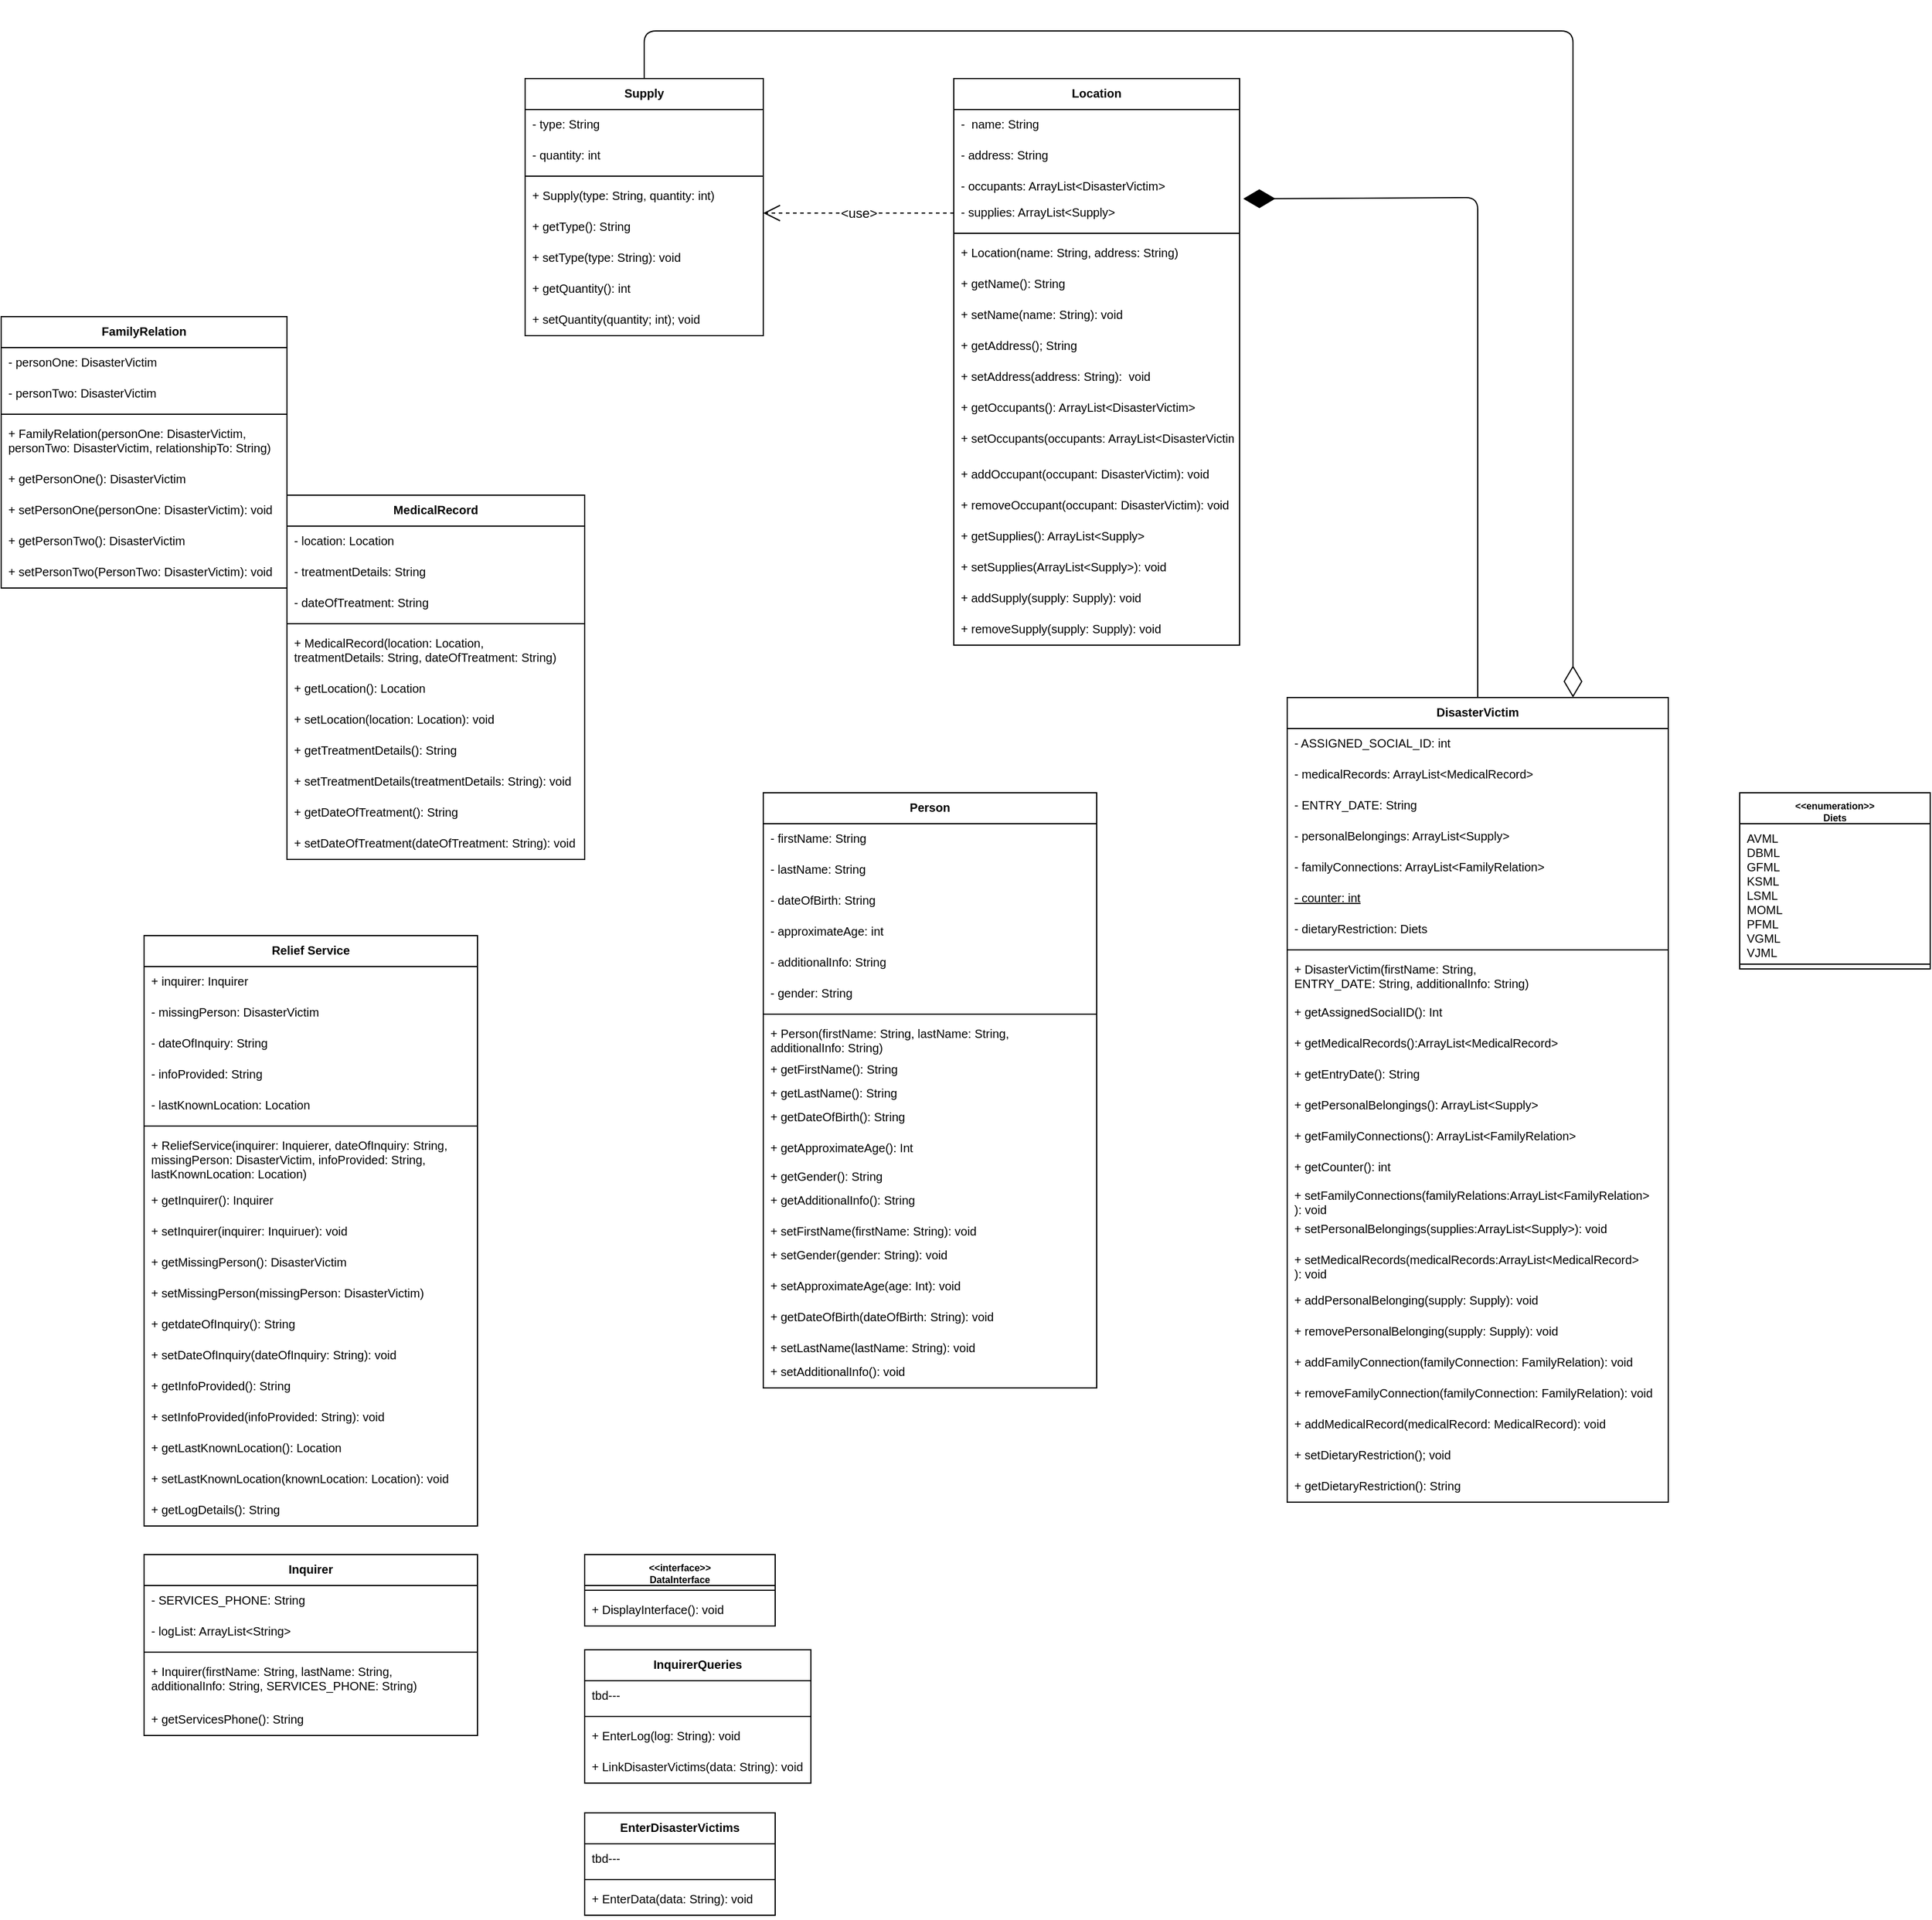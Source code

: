 <mxfile>
    <diagram id="2Wx-YCGaBBmbZaYyJ9i_" name="Page-1">
        <mxGraphModel dx="509" dy="786" grid="1" gridSize="10" guides="1" tooltips="1" connect="1" arrows="1" fold="1" page="1" pageScale="1" pageWidth="850" pageHeight="1100" math="0" shadow="0">
            <root>
                <mxCell id="0"/>
                <mxCell id="1" parent="0"/>
                <mxCell id="32" value="DisasterVictim" style="swimlane;fontStyle=1;align=center;verticalAlign=top;childLayout=stackLayout;horizontal=1;startSize=26;horizontalStack=0;resizeParent=1;resizeParentMax=0;resizeLast=0;collapsible=1;marginBottom=0;fontSize=10;" parent="1" vertex="1">
                    <mxGeometry x="1160" y="600" width="320" height="676" as="geometry"/>
                </mxCell>
                <mxCell id="33" value="- ASSIGNED_SOCIAL_ID: int" style="text;strokeColor=none;fillColor=none;align=left;verticalAlign=top;spacingLeft=4;spacingRight=4;overflow=hidden;rotatable=0;points=[[0,0.5],[1,0.5]];portConstraint=eastwest;fontSize=10;" parent="32" vertex="1">
                    <mxGeometry y="26" width="320" height="26" as="geometry"/>
                </mxCell>
                <mxCell id="36" value="- medicalRecords: ArrayList&lt;MedicalRecord&gt;" style="text;strokeColor=none;fillColor=none;align=left;verticalAlign=top;spacingLeft=4;spacingRight=4;overflow=hidden;rotatable=0;points=[[0,0.5],[1,0.5]];portConstraint=eastwest;fontSize=10;" parent="32" vertex="1">
                    <mxGeometry y="52" width="320" height="26" as="geometry"/>
                </mxCell>
                <mxCell id="38" value="- ENTRY_DATE: String" style="text;strokeColor=none;fillColor=none;align=left;verticalAlign=top;spacingLeft=4;spacingRight=4;overflow=hidden;rotatable=0;points=[[0,0.5],[1,0.5]];portConstraint=eastwest;fontSize=10;" parent="32" vertex="1">
                    <mxGeometry y="78" width="320" height="26" as="geometry"/>
                </mxCell>
                <mxCell id="39" value="- personalBelongings: ArrayList&lt;Supply&gt;" style="text;strokeColor=none;fillColor=none;align=left;verticalAlign=top;spacingLeft=4;spacingRight=4;overflow=hidden;rotatable=0;points=[[0,0.5],[1,0.5]];portConstraint=eastwest;fontSize=10;" parent="32" vertex="1">
                    <mxGeometry y="104" width="320" height="26" as="geometry"/>
                </mxCell>
                <mxCell id="83" value="- familyConnections: ArrayList&lt;FamilyRelation&gt;" style="text;strokeColor=none;fillColor=none;align=left;verticalAlign=top;spacingLeft=4;spacingRight=4;overflow=hidden;rotatable=0;points=[[0,0.5],[1,0.5]];portConstraint=eastwest;fontSize=10;" parent="32" vertex="1">
                    <mxGeometry y="130" width="320" height="26" as="geometry"/>
                </mxCell>
                <mxCell id="41" value="- counter: int" style="text;strokeColor=none;fillColor=none;align=left;verticalAlign=top;spacingLeft=4;spacingRight=4;overflow=hidden;rotatable=0;points=[[0,0.5],[1,0.5]];portConstraint=eastwest;fontSize=10;fontStyle=4" parent="32" vertex="1">
                    <mxGeometry y="156" width="320" height="26" as="geometry"/>
                </mxCell>
                <mxCell id="170" value="- dietaryRestriction: Diets" style="text;strokeColor=none;fillColor=none;align=left;verticalAlign=top;spacingLeft=4;spacingRight=4;overflow=hidden;rotatable=0;points=[[0,0.5],[1,0.5]];portConstraint=eastwest;fontSize=10;" parent="32" vertex="1">
                    <mxGeometry y="182" width="320" height="26" as="geometry"/>
                </mxCell>
                <mxCell id="34" value="" style="line;strokeWidth=1;fillColor=none;align=left;verticalAlign=middle;spacingTop=-1;spacingLeft=3;spacingRight=3;rotatable=0;labelPosition=right;points=[];portConstraint=eastwest;strokeColor=inherit;fontSize=10;" parent="32" vertex="1">
                    <mxGeometry y="208" width="320" height="8" as="geometry"/>
                </mxCell>
                <mxCell id="35" value="+ DisasterVictim(firstName: String, &#10;ENTRY_DATE: String, additionalInfo: String)" style="text;strokeColor=none;fillColor=none;align=left;verticalAlign=top;spacingLeft=4;spacingRight=4;overflow=hidden;rotatable=0;points=[[0,0.5],[1,0.5]];portConstraint=eastwest;fontSize=10;" parent="32" vertex="1">
                    <mxGeometry y="216" width="320" height="36" as="geometry"/>
                </mxCell>
                <mxCell id="80" value="+ getAssignedSocialID(): Int" style="text;strokeColor=none;fillColor=none;align=left;verticalAlign=top;spacingLeft=4;spacingRight=4;overflow=hidden;rotatable=0;points=[[0,0.5],[1,0.5]];portConstraint=eastwest;fontSize=10;" parent="32" vertex="1">
                    <mxGeometry y="252" width="320" height="26" as="geometry"/>
                </mxCell>
                <mxCell id="81" value="+ getMedicalRecords():ArrayList&lt;MedicalRecord&gt;" style="text;strokeColor=none;fillColor=none;align=left;verticalAlign=top;spacingLeft=4;spacingRight=4;overflow=hidden;rotatable=0;points=[[0,0.5],[1,0.5]];portConstraint=eastwest;fontSize=10;" parent="32" vertex="1">
                    <mxGeometry y="278" width="320" height="26" as="geometry"/>
                </mxCell>
                <mxCell id="82" value="+ getEntryDate(): String" style="text;strokeColor=none;fillColor=none;align=left;verticalAlign=top;spacingLeft=4;spacingRight=4;overflow=hidden;rotatable=0;points=[[0,0.5],[1,0.5]];portConstraint=eastwest;fontSize=10;" parent="32" vertex="1">
                    <mxGeometry y="304" width="320" height="26" as="geometry"/>
                </mxCell>
                <mxCell id="84" value="+ getPersonalBelongings(): ArrayList&lt;Supply&gt;" style="text;strokeColor=none;fillColor=none;align=left;verticalAlign=top;spacingLeft=4;spacingRight=4;overflow=hidden;rotatable=0;points=[[0,0.5],[1,0.5]];portConstraint=eastwest;fontSize=10;" parent="32" vertex="1">
                    <mxGeometry y="330" width="320" height="26" as="geometry"/>
                </mxCell>
                <mxCell id="85" value="+ getFamilyConnections(): ArrayList&lt;FamilyRelation&gt;" style="text;strokeColor=none;fillColor=none;align=left;verticalAlign=top;spacingLeft=4;spacingRight=4;overflow=hidden;rotatable=0;points=[[0,0.5],[1,0.5]];portConstraint=eastwest;fontSize=10;" parent="32" vertex="1">
                    <mxGeometry y="356" width="320" height="26" as="geometry"/>
                </mxCell>
                <mxCell id="86" value="+ getCounter(): int" style="text;strokeColor=none;fillColor=none;align=left;verticalAlign=top;spacingLeft=4;spacingRight=4;overflow=hidden;rotatable=0;points=[[0,0.5],[1,0.5]];portConstraint=eastwest;fontSize=10;" parent="32" vertex="1">
                    <mxGeometry y="382" width="320" height="24" as="geometry"/>
                </mxCell>
                <mxCell id="92" value="+ setFamilyConnections(familyRelations:ArrayList&lt;FamilyRelation&gt;&#10;): void" style="text;strokeColor=none;fillColor=none;align=left;verticalAlign=top;spacingLeft=4;spacingRight=4;overflow=hidden;rotatable=0;points=[[0,0.5],[1,0.5]];portConstraint=eastwest;fontSize=10;" parent="32" vertex="1">
                    <mxGeometry y="406" width="320" height="28" as="geometry"/>
                </mxCell>
                <mxCell id="91" value="+ setPersonalBelongings(supplies:ArrayList&lt;Supply&gt;): void" style="text;strokeColor=none;fillColor=none;align=left;verticalAlign=top;spacingLeft=4;spacingRight=4;overflow=hidden;rotatable=0;points=[[0,0.5],[1,0.5]];portConstraint=eastwest;fontSize=10;" parent="32" vertex="1">
                    <mxGeometry y="434" width="320" height="26" as="geometry"/>
                </mxCell>
                <mxCell id="89" value="+ setMedicalRecords(medicalRecords:ArrayList&lt;MedicalRecord&gt;&#10;): void" style="text;strokeColor=none;fillColor=none;align=left;verticalAlign=top;spacingLeft=4;spacingRight=4;overflow=hidden;rotatable=0;points=[[0,0.5],[1,0.5]];portConstraint=eastwest;fontSize=10;" parent="32" vertex="1">
                    <mxGeometry y="460" width="320" height="34" as="geometry"/>
                </mxCell>
                <mxCell id="94" value="+ addPersonalBelonging(supply: Supply): void" style="text;strokeColor=none;fillColor=none;align=left;verticalAlign=top;spacingLeft=4;spacingRight=4;overflow=hidden;rotatable=0;points=[[0,0.5],[1,0.5]];portConstraint=eastwest;fontSize=10;" parent="32" vertex="1">
                    <mxGeometry y="494" width="320" height="26" as="geometry"/>
                </mxCell>
                <mxCell id="95" value="+ removePersonalBelonging(supply: Supply): void" style="text;strokeColor=none;fillColor=none;align=left;verticalAlign=top;spacingLeft=4;spacingRight=4;overflow=hidden;rotatable=0;points=[[0,0.5],[1,0.5]];portConstraint=eastwest;fontSize=10;" parent="32" vertex="1">
                    <mxGeometry y="520" width="320" height="26" as="geometry"/>
                </mxCell>
                <mxCell id="96" value="+ addFamilyConnection(familyConnection: FamilyRelation): void" style="text;strokeColor=none;fillColor=none;align=left;verticalAlign=top;spacingLeft=4;spacingRight=4;overflow=hidden;rotatable=0;points=[[0,0.5],[1,0.5]];portConstraint=eastwest;fontSize=10;" parent="32" vertex="1">
                    <mxGeometry y="546" width="320" height="26" as="geometry"/>
                </mxCell>
                <mxCell id="97" value="+ removeFamilyConnection(familyConnection: FamilyRelation): void" style="text;strokeColor=none;fillColor=none;align=left;verticalAlign=top;spacingLeft=4;spacingRight=4;overflow=hidden;rotatable=0;points=[[0,0.5],[1,0.5]];portConstraint=eastwest;fontSize=10;" parent="32" vertex="1">
                    <mxGeometry y="572" width="320" height="26" as="geometry"/>
                </mxCell>
                <mxCell id="98" value="+ addMedicalRecord(medicalRecord: MedicalRecord): void" style="text;strokeColor=none;fillColor=none;align=left;verticalAlign=top;spacingLeft=4;spacingRight=4;overflow=hidden;rotatable=0;points=[[0,0.5],[1,0.5]];portConstraint=eastwest;fontSize=10;" parent="32" vertex="1">
                    <mxGeometry y="598" width="320" height="26" as="geometry"/>
                </mxCell>
                <mxCell id="171" value="+ setDietaryRestriction(); void" style="text;strokeColor=none;fillColor=none;align=left;verticalAlign=top;spacingLeft=4;spacingRight=4;overflow=hidden;rotatable=0;points=[[0,0.5],[1,0.5]];portConstraint=eastwest;fontSize=10;" parent="32" vertex="1">
                    <mxGeometry y="624" width="320" height="26" as="geometry"/>
                </mxCell>
                <mxCell id="172" value="+ getDietaryRestriction(): String" style="text;strokeColor=none;fillColor=none;align=left;verticalAlign=top;spacingLeft=4;spacingRight=4;overflow=hidden;rotatable=0;points=[[0,0.5],[1,0.5]];portConstraint=eastwest;fontSize=10;" parent="32" vertex="1">
                    <mxGeometry y="650" width="320" height="26" as="geometry"/>
                </mxCell>
                <mxCell id="42" value="Person" style="swimlane;fontStyle=1;align=center;verticalAlign=top;childLayout=stackLayout;horizontal=1;startSize=26;horizontalStack=0;resizeParent=1;resizeParentMax=0;resizeLast=0;collapsible=1;marginBottom=0;fontSize=10;" parent="1" vertex="1">
                    <mxGeometry x="720" y="680" width="280" height="500" as="geometry"/>
                </mxCell>
                <mxCell id="43" value="- firstName: String" style="text;strokeColor=none;fillColor=none;align=left;verticalAlign=top;spacingLeft=4;spacingRight=4;overflow=hidden;rotatable=0;points=[[0,0.5],[1,0.5]];portConstraint=eastwest;fontSize=10;" parent="42" vertex="1">
                    <mxGeometry y="26" width="280" height="26" as="geometry"/>
                </mxCell>
                <mxCell id="46" value="- lastName: String" style="text;strokeColor=none;fillColor=none;align=left;verticalAlign=top;spacingLeft=4;spacingRight=4;overflow=hidden;rotatable=0;points=[[0,0.5],[1,0.5]];portConstraint=eastwest;fontSize=10;" parent="42" vertex="1">
                    <mxGeometry y="52" width="280" height="26" as="geometry"/>
                </mxCell>
                <mxCell id="47" value="- dateOfBirth: String" style="text;strokeColor=none;fillColor=none;align=left;verticalAlign=top;spacingLeft=4;spacingRight=4;overflow=hidden;rotatable=0;points=[[0,0.5],[1,0.5]];portConstraint=eastwest;fontSize=10;" parent="42" vertex="1">
                    <mxGeometry y="78" width="280" height="26" as="geometry"/>
                </mxCell>
                <mxCell id="48" value="- approximateAge: int" style="text;strokeColor=none;fillColor=none;align=left;verticalAlign=top;spacingLeft=4;spacingRight=4;overflow=hidden;rotatable=0;points=[[0,0.5],[1,0.5]];portConstraint=eastwest;fontSize=10;" parent="42" vertex="1">
                    <mxGeometry y="104" width="280" height="26" as="geometry"/>
                </mxCell>
                <mxCell id="50" value="- additionalInfo: String" style="text;strokeColor=none;fillColor=none;align=left;verticalAlign=top;spacingLeft=4;spacingRight=4;overflow=hidden;rotatable=0;points=[[0,0.5],[1,0.5]];portConstraint=eastwest;fontSize=10;" parent="42" vertex="1">
                    <mxGeometry y="130" width="280" height="26" as="geometry"/>
                </mxCell>
                <mxCell id="51" value="- gender: String" style="text;strokeColor=none;fillColor=none;align=left;verticalAlign=top;spacingLeft=4;spacingRight=4;overflow=hidden;rotatable=0;points=[[0,0.5],[1,0.5]];portConstraint=eastwest;fontSize=10;" parent="42" vertex="1">
                    <mxGeometry y="156" width="280" height="26" as="geometry"/>
                </mxCell>
                <mxCell id="44" value="" style="line;strokeWidth=1;fillColor=none;align=left;verticalAlign=middle;spacingTop=-1;spacingLeft=3;spacingRight=3;rotatable=0;labelPosition=right;points=[];portConstraint=eastwest;strokeColor=inherit;fontSize=10;" parent="42" vertex="1">
                    <mxGeometry y="182" width="280" height="8" as="geometry"/>
                </mxCell>
                <mxCell id="45" value="+ Person(firstName: String, lastName: String,&#10;additionalInfo: String)" style="text;strokeColor=none;fillColor=none;align=left;verticalAlign=top;spacingLeft=4;spacingRight=4;overflow=hidden;rotatable=0;points=[[0,0.5],[1,0.5]];portConstraint=eastwest;fontSize=10;" parent="42" vertex="1">
                    <mxGeometry y="190" width="280" height="30" as="geometry"/>
                </mxCell>
                <mxCell id="66" value="+ getFirstName(): String" style="text;strokeColor=none;fillColor=none;align=left;verticalAlign=top;spacingLeft=4;spacingRight=4;overflow=hidden;rotatable=0;points=[[0,0.5],[1,0.5]];portConstraint=eastwest;fontSize=10;" parent="42" vertex="1">
                    <mxGeometry y="220" width="280" height="20" as="geometry"/>
                </mxCell>
                <mxCell id="67" value="+ getLastName(): String" style="text;strokeColor=none;fillColor=none;align=left;verticalAlign=top;spacingLeft=4;spacingRight=4;overflow=hidden;rotatable=0;points=[[0,0.5],[1,0.5]];portConstraint=eastwest;fontSize=10;" parent="42" vertex="1">
                    <mxGeometry y="240" width="280" height="20" as="geometry"/>
                </mxCell>
                <mxCell id="68" value="+ getDateOfBirth(): String" style="text;strokeColor=none;fillColor=none;align=left;verticalAlign=top;spacingLeft=4;spacingRight=4;overflow=hidden;rotatable=0;points=[[0,0.5],[1,0.5]];portConstraint=eastwest;fontSize=10;" parent="42" vertex="1">
                    <mxGeometry y="260" width="280" height="26" as="geometry"/>
                </mxCell>
                <mxCell id="72" value="+ getApproximateAge(): Int" style="text;strokeColor=none;fillColor=none;align=left;verticalAlign=top;spacingLeft=4;spacingRight=4;overflow=hidden;rotatable=0;points=[[0,0.5],[1,0.5]];portConstraint=eastwest;fontSize=10;" parent="42" vertex="1">
                    <mxGeometry y="286" width="280" height="24" as="geometry"/>
                </mxCell>
                <mxCell id="71" value="+ getGender(): String" style="text;strokeColor=none;fillColor=none;align=left;verticalAlign=top;spacingLeft=4;spacingRight=4;overflow=hidden;rotatable=0;points=[[0,0.5],[1,0.5]];portConstraint=eastwest;fontSize=10;" parent="42" vertex="1">
                    <mxGeometry y="310" width="280" height="20" as="geometry"/>
                </mxCell>
                <mxCell id="78" value="+ getAdditionalInfo(): String" style="text;strokeColor=none;fillColor=none;align=left;verticalAlign=top;spacingLeft=4;spacingRight=4;overflow=hidden;rotatable=0;points=[[0,0.5],[1,0.5]];portConstraint=eastwest;fontSize=10;" parent="42" vertex="1">
                    <mxGeometry y="330" width="280" height="26" as="geometry"/>
                </mxCell>
                <mxCell id="73" value="+ setFirstName(firstName: String): void" style="text;strokeColor=none;fillColor=none;align=left;verticalAlign=top;spacingLeft=4;spacingRight=4;overflow=hidden;rotatable=0;points=[[0,0.5],[1,0.5]];portConstraint=eastwest;fontSize=10;" parent="42" vertex="1">
                    <mxGeometry y="356" width="280" height="20" as="geometry"/>
                </mxCell>
                <mxCell id="77" value="+ setGender(gender: String): void" style="text;strokeColor=none;fillColor=none;align=left;verticalAlign=top;spacingLeft=4;spacingRight=4;overflow=hidden;rotatable=0;points=[[0,0.5],[1,0.5]];portConstraint=eastwest;fontSize=10;" parent="42" vertex="1">
                    <mxGeometry y="376" width="280" height="26" as="geometry"/>
                </mxCell>
                <mxCell id="76" value="+ setApproximateAge(age: Int): void" style="text;strokeColor=none;fillColor=none;align=left;verticalAlign=top;spacingLeft=4;spacingRight=4;overflow=hidden;rotatable=0;points=[[0,0.5],[1,0.5]];portConstraint=eastwest;fontSize=10;" parent="42" vertex="1">
                    <mxGeometry y="402" width="280" height="26" as="geometry"/>
                </mxCell>
                <mxCell id="75" value="+ getDateOfBirth(dateOfBirth: String): void" style="text;strokeColor=none;fillColor=none;align=left;verticalAlign=top;spacingLeft=4;spacingRight=4;overflow=hidden;rotatable=0;points=[[0,0.5],[1,0.5]];portConstraint=eastwest;fontSize=10;" parent="42" vertex="1">
                    <mxGeometry y="428" width="280" height="26" as="geometry"/>
                </mxCell>
                <mxCell id="74" value="+ setLastName(lastName: String): void" style="text;strokeColor=none;fillColor=none;align=left;verticalAlign=top;spacingLeft=4;spacingRight=4;overflow=hidden;rotatable=0;points=[[0,0.5],[1,0.5]];portConstraint=eastwest;fontSize=10;" parent="42" vertex="1">
                    <mxGeometry y="454" width="280" height="20" as="geometry"/>
                </mxCell>
                <mxCell id="79" value="+ setAdditionalInfo(): void" style="text;strokeColor=none;fillColor=none;align=left;verticalAlign=top;spacingLeft=4;spacingRight=4;overflow=hidden;rotatable=0;points=[[0,0.5],[1,0.5]];portConstraint=eastwest;fontSize=10;" parent="42" vertex="1">
                    <mxGeometry y="474" width="280" height="26" as="geometry"/>
                </mxCell>
                <mxCell id="52" value="Inquirer" style="swimlane;fontStyle=1;align=center;verticalAlign=top;childLayout=stackLayout;horizontal=1;startSize=26;horizontalStack=0;resizeParent=1;resizeParentMax=0;resizeLast=0;collapsible=1;marginBottom=0;fontSize=10;labelBackgroundColor=none;" parent="1" vertex="1">
                    <mxGeometry x="200" y="1320" width="280" height="152" as="geometry"/>
                </mxCell>
                <mxCell id="53" value="- SERVICES_PHONE: String" style="text;strokeColor=none;fillColor=none;align=left;verticalAlign=top;spacingLeft=4;spacingRight=4;overflow=hidden;rotatable=0;points=[[0,0.5],[1,0.5]];portConstraint=eastwest;fontSize=10;" parent="52" vertex="1">
                    <mxGeometry y="26" width="280" height="26" as="geometry"/>
                </mxCell>
                <mxCell id="177" value="- logList: ArrayList&lt;String&gt;" style="text;strokeColor=none;fillColor=none;align=left;verticalAlign=top;spacingLeft=4;spacingRight=4;overflow=hidden;rotatable=0;points=[[0,0.5],[1,0.5]];portConstraint=eastwest;fontSize=10;" parent="52" vertex="1">
                    <mxGeometry y="52" width="280" height="26" as="geometry"/>
                </mxCell>
                <mxCell id="54" value="" style="line;strokeWidth=1;fillColor=none;align=left;verticalAlign=middle;spacingTop=-1;spacingLeft=3;spacingRight=3;rotatable=0;labelPosition=right;points=[];portConstraint=eastwest;strokeColor=inherit;fontSize=10;" parent="52" vertex="1">
                    <mxGeometry y="78" width="280" height="8" as="geometry"/>
                </mxCell>
                <mxCell id="55" value="+ Inquirer(firstName: String, lastName: String,&#10;additionalInfo: String, SERVICES_PHONE: String)&#10;" style="text;strokeColor=none;fillColor=none;align=left;verticalAlign=top;spacingLeft=4;spacingRight=4;overflow=hidden;rotatable=0;points=[[0,0.5],[1,0.5]];portConstraint=eastwest;fontSize=10;" parent="52" vertex="1">
                    <mxGeometry y="86" width="280" height="40" as="geometry"/>
                </mxCell>
                <mxCell id="99" value="+ getServicesPhone(): String" style="text;strokeColor=none;fillColor=none;align=left;verticalAlign=top;spacingLeft=4;spacingRight=4;overflow=hidden;rotatable=0;points=[[0,0.5],[1,0.5]];portConstraint=eastwest;fontSize=10;" parent="52" vertex="1">
                    <mxGeometry y="126" width="280" height="26" as="geometry"/>
                </mxCell>
                <mxCell id="60" value="FamilyRelation" style="swimlane;fontStyle=1;align=center;verticalAlign=top;childLayout=stackLayout;horizontal=1;startSize=26;horizontalStack=0;resizeParent=1;resizeParentMax=0;resizeLast=0;collapsible=1;marginBottom=0;fontSize=10;" parent="1" vertex="1">
                    <mxGeometry x="80" y="280" width="240" height="228" as="geometry"/>
                </mxCell>
                <mxCell id="61" value="- personOne: DisasterVictim" style="text;strokeColor=none;fillColor=none;align=left;verticalAlign=top;spacingLeft=4;spacingRight=4;overflow=hidden;rotatable=0;points=[[0,0.5],[1,0.5]];portConstraint=eastwest;fontSize=10;" parent="60" vertex="1">
                    <mxGeometry y="26" width="240" height="26" as="geometry"/>
                </mxCell>
                <mxCell id="100" value="- personTwo: DisasterVictim" style="text;strokeColor=none;fillColor=none;align=left;verticalAlign=top;spacingLeft=4;spacingRight=4;overflow=hidden;rotatable=0;points=[[0,0.5],[1,0.5]];portConstraint=eastwest;fontSize=10;" parent="60" vertex="1">
                    <mxGeometry y="52" width="240" height="26" as="geometry"/>
                </mxCell>
                <mxCell id="62" value="" style="line;strokeWidth=1;fillColor=none;align=left;verticalAlign=middle;spacingTop=-1;spacingLeft=3;spacingRight=3;rotatable=0;labelPosition=right;points=[];portConstraint=eastwest;strokeColor=inherit;fontSize=10;" parent="60" vertex="1">
                    <mxGeometry y="78" width="240" height="8" as="geometry"/>
                </mxCell>
                <mxCell id="102" value="+ FamilyRelation(personOne: DisasterVictim,&#10;personTwo: DisasterVictim, relationshipTo: String)" style="text;strokeColor=none;fillColor=none;align=left;verticalAlign=top;spacingLeft=4;spacingRight=4;overflow=hidden;rotatable=0;points=[[0,0.5],[1,0.5]];portConstraint=eastwest;fontSize=10;" parent="60" vertex="1">
                    <mxGeometry y="86" width="240" height="38" as="geometry"/>
                </mxCell>
                <mxCell id="103" value="+ getPersonOne(): DisasterVictim" style="text;strokeColor=none;fillColor=none;align=left;verticalAlign=top;spacingLeft=4;spacingRight=4;overflow=hidden;rotatable=0;points=[[0,0.5],[1,0.5]];portConstraint=eastwest;fontSize=10;" parent="60" vertex="1">
                    <mxGeometry y="124" width="240" height="26" as="geometry"/>
                </mxCell>
                <mxCell id="63" value="+ setPersonOne(personOne: DisasterVictim): void" style="text;strokeColor=none;fillColor=none;align=left;verticalAlign=top;spacingLeft=4;spacingRight=4;overflow=hidden;rotatable=0;points=[[0,0.5],[1,0.5]];portConstraint=eastwest;fontSize=10;" parent="60" vertex="1">
                    <mxGeometry y="150" width="240" height="26" as="geometry"/>
                </mxCell>
                <mxCell id="104" value="+ getPersonTwo(): DisasterVictim" style="text;strokeColor=none;fillColor=none;align=left;verticalAlign=top;spacingLeft=4;spacingRight=4;overflow=hidden;rotatable=0;points=[[0,0.5],[1,0.5]];portConstraint=eastwest;fontSize=10;" parent="60" vertex="1">
                    <mxGeometry y="176" width="240" height="26" as="geometry"/>
                </mxCell>
                <mxCell id="105" value="+ setPersonTwo(PersonTwo: DisasterVictim): void" style="text;strokeColor=none;fillColor=none;align=left;verticalAlign=top;spacingLeft=4;spacingRight=4;overflow=hidden;rotatable=0;points=[[0,0.5],[1,0.5]];portConstraint=eastwest;fontSize=10;" parent="60" vertex="1">
                    <mxGeometry y="202" width="240" height="26" as="geometry"/>
                </mxCell>
                <mxCell id="107" value="Supply" style="swimlane;fontStyle=1;align=center;verticalAlign=top;childLayout=stackLayout;horizontal=1;startSize=26;horizontalStack=0;resizeParent=1;resizeParentMax=0;resizeLast=0;collapsible=1;marginBottom=0;fontSize=10;" parent="1" vertex="1">
                    <mxGeometry x="520" y="80" width="200" height="216" as="geometry"/>
                </mxCell>
                <mxCell id="108" value="- type: String" style="text;strokeColor=none;fillColor=none;align=left;verticalAlign=top;spacingLeft=4;spacingRight=4;overflow=hidden;rotatable=0;points=[[0,0.5],[1,0.5]];portConstraint=eastwest;fontSize=10;" parent="107" vertex="1">
                    <mxGeometry y="26" width="200" height="26" as="geometry"/>
                </mxCell>
                <mxCell id="111" value="- quantity: int" style="text;strokeColor=none;fillColor=none;align=left;verticalAlign=top;spacingLeft=4;spacingRight=4;overflow=hidden;rotatable=0;points=[[0,0.5],[1,0.5]];portConstraint=eastwest;fontSize=10;" parent="107" vertex="1">
                    <mxGeometry y="52" width="200" height="26" as="geometry"/>
                </mxCell>
                <mxCell id="109" value="" style="line;strokeWidth=1;fillColor=none;align=left;verticalAlign=middle;spacingTop=-1;spacingLeft=3;spacingRight=3;rotatable=0;labelPosition=right;points=[];portConstraint=eastwest;strokeColor=inherit;fontSize=10;" parent="107" vertex="1">
                    <mxGeometry y="78" width="200" height="8" as="geometry"/>
                </mxCell>
                <mxCell id="110" value="+ Supply(type: String, quantity: int)" style="text;strokeColor=none;fillColor=none;align=left;verticalAlign=top;spacingLeft=4;spacingRight=4;overflow=hidden;rotatable=0;points=[[0,0.5],[1,0.5]];portConstraint=eastwest;fontSize=10;" parent="107" vertex="1">
                    <mxGeometry y="86" width="200" height="26" as="geometry"/>
                </mxCell>
                <mxCell id="112" value="+ getType(): String" style="text;strokeColor=none;fillColor=none;align=left;verticalAlign=top;spacingLeft=4;spacingRight=4;overflow=hidden;rotatable=0;points=[[0,0.5],[1,0.5]];portConstraint=eastwest;fontSize=10;" parent="107" vertex="1">
                    <mxGeometry y="112" width="200" height="26" as="geometry"/>
                </mxCell>
                <mxCell id="113" value="+ setType(type: String): void" style="text;strokeColor=none;fillColor=none;align=left;verticalAlign=top;spacingLeft=4;spacingRight=4;overflow=hidden;rotatable=0;points=[[0,0.5],[1,0.5]];portConstraint=eastwest;fontSize=10;" parent="107" vertex="1">
                    <mxGeometry y="138" width="200" height="26" as="geometry"/>
                </mxCell>
                <mxCell id="114" value="+ getQuantity(): int" style="text;strokeColor=none;fillColor=none;align=left;verticalAlign=top;spacingLeft=4;spacingRight=4;overflow=hidden;rotatable=0;points=[[0,0.5],[1,0.5]];portConstraint=eastwest;fontSize=10;" parent="107" vertex="1">
                    <mxGeometry y="164" width="200" height="26" as="geometry"/>
                </mxCell>
                <mxCell id="115" value="+ setQuantity(quantity; int); void" style="text;strokeColor=none;fillColor=none;align=left;verticalAlign=top;spacingLeft=4;spacingRight=4;overflow=hidden;rotatable=0;points=[[0,0.5],[1,0.5]];portConstraint=eastwest;fontSize=10;" parent="107" vertex="1">
                    <mxGeometry y="190" width="200" height="26" as="geometry"/>
                </mxCell>
                <mxCell id="116" value="MedicalRecord" style="swimlane;fontStyle=1;align=center;verticalAlign=top;childLayout=stackLayout;horizontal=1;startSize=26;horizontalStack=0;resizeParent=1;resizeParentMax=0;resizeLast=0;collapsible=1;marginBottom=0;fontSize=10;" parent="1" vertex="1">
                    <mxGeometry x="320" y="430" width="250" height="306" as="geometry"/>
                </mxCell>
                <mxCell id="117" value="- location: Location" style="text;strokeColor=none;fillColor=none;align=left;verticalAlign=top;spacingLeft=4;spacingRight=4;overflow=hidden;rotatable=0;points=[[0,0.5],[1,0.5]];portConstraint=eastwest;fontSize=10;" parent="116" vertex="1">
                    <mxGeometry y="26" width="250" height="26" as="geometry"/>
                </mxCell>
                <mxCell id="120" value="- treatmentDetails: String" style="text;strokeColor=none;fillColor=none;align=left;verticalAlign=top;spacingLeft=4;spacingRight=4;overflow=hidden;rotatable=0;points=[[0,0.5],[1,0.5]];portConstraint=eastwest;fontSize=10;" parent="116" vertex="1">
                    <mxGeometry y="52" width="250" height="26" as="geometry"/>
                </mxCell>
                <mxCell id="121" value="- dateOfTreatment: String" style="text;strokeColor=none;fillColor=none;align=left;verticalAlign=top;spacingLeft=4;spacingRight=4;overflow=hidden;rotatable=0;points=[[0,0.5],[1,0.5]];portConstraint=eastwest;fontSize=10;" parent="116" vertex="1">
                    <mxGeometry y="78" width="250" height="26" as="geometry"/>
                </mxCell>
                <mxCell id="118" value="" style="line;strokeWidth=1;fillColor=none;align=left;verticalAlign=middle;spacingTop=-1;spacingLeft=3;spacingRight=3;rotatable=0;labelPosition=right;points=[];portConstraint=eastwest;strokeColor=inherit;fontSize=10;" parent="116" vertex="1">
                    <mxGeometry y="104" width="250" height="8" as="geometry"/>
                </mxCell>
                <mxCell id="122" value="+ MedicalRecord(location: Location, &#10;treatmentDetails: String, dateOfTreatment: String)" style="text;strokeColor=none;fillColor=none;align=left;verticalAlign=top;spacingLeft=4;spacingRight=4;overflow=hidden;rotatable=0;points=[[0,0.5],[1,0.5]];portConstraint=eastwest;fontSize=10;" parent="116" vertex="1">
                    <mxGeometry y="112" width="250" height="38" as="geometry"/>
                </mxCell>
                <mxCell id="119" value="+ getLocation(): Location" style="text;strokeColor=none;fillColor=none;align=left;verticalAlign=top;spacingLeft=4;spacingRight=4;overflow=hidden;rotatable=0;points=[[0,0.5],[1,0.5]];portConstraint=eastwest;fontSize=10;" parent="116" vertex="1">
                    <mxGeometry y="150" width="250" height="26" as="geometry"/>
                </mxCell>
                <mxCell id="123" value="+ setLocation(location: Location): void" style="text;strokeColor=none;fillColor=none;align=left;verticalAlign=top;spacingLeft=4;spacingRight=4;overflow=hidden;rotatable=0;points=[[0,0.5],[1,0.5]];portConstraint=eastwest;fontSize=10;" parent="116" vertex="1">
                    <mxGeometry y="176" width="250" height="26" as="geometry"/>
                </mxCell>
                <mxCell id="124" value="+ getTreatmentDetails(): String" style="text;strokeColor=none;fillColor=none;align=left;verticalAlign=top;spacingLeft=4;spacingRight=4;overflow=hidden;rotatable=0;points=[[0,0.5],[1,0.5]];portConstraint=eastwest;fontSize=10;" parent="116" vertex="1">
                    <mxGeometry y="202" width="250" height="26" as="geometry"/>
                </mxCell>
                <mxCell id="125" value="+ setTreatmentDetails(treatmentDetails: String): void" style="text;strokeColor=none;fillColor=none;align=left;verticalAlign=top;spacingLeft=4;spacingRight=4;overflow=hidden;rotatable=0;points=[[0,0.5],[1,0.5]];portConstraint=eastwest;fontSize=10;" parent="116" vertex="1">
                    <mxGeometry y="228" width="250" height="26" as="geometry"/>
                </mxCell>
                <mxCell id="126" value="+ getDateOfTreatment(): String" style="text;strokeColor=none;fillColor=none;align=left;verticalAlign=top;spacingLeft=4;spacingRight=4;overflow=hidden;rotatable=0;points=[[0,0.5],[1,0.5]];portConstraint=eastwest;fontSize=10;" parent="116" vertex="1">
                    <mxGeometry y="254" width="250" height="26" as="geometry"/>
                </mxCell>
                <mxCell id="127" value="+ setDateOfTreatment(dateOfTreatment: String): void" style="text;strokeColor=none;fillColor=none;align=left;verticalAlign=top;spacingLeft=4;spacingRight=4;overflow=hidden;rotatable=0;points=[[0,0.5],[1,0.5]];portConstraint=eastwest;fontSize=10;" parent="116" vertex="1">
                    <mxGeometry y="280" width="250" height="26" as="geometry"/>
                </mxCell>
                <mxCell id="128" value="Location" style="swimlane;fontStyle=1;align=center;verticalAlign=top;childLayout=stackLayout;horizontal=1;startSize=26;horizontalStack=0;resizeParent=1;resizeParentMax=0;resizeLast=0;collapsible=1;marginBottom=0;fontSize=10;" parent="1" vertex="1">
                    <mxGeometry x="880" y="80" width="240" height="476" as="geometry"/>
                </mxCell>
                <mxCell id="129" value="-  name: String" style="text;strokeColor=none;fillColor=none;align=left;verticalAlign=top;spacingLeft=4;spacingRight=4;overflow=hidden;rotatable=0;points=[[0,0.5],[1,0.5]];portConstraint=eastwest;fontSize=10;" parent="128" vertex="1">
                    <mxGeometry y="26" width="240" height="26" as="geometry"/>
                </mxCell>
                <mxCell id="132" value="- address: String" style="text;strokeColor=none;fillColor=none;align=left;verticalAlign=top;spacingLeft=4;spacingRight=4;overflow=hidden;rotatable=0;points=[[0,0.5],[1,0.5]];portConstraint=eastwest;fontSize=10;" parent="128" vertex="1">
                    <mxGeometry y="52" width="240" height="26" as="geometry"/>
                </mxCell>
                <mxCell id="133" value="- occupants: ArrayList&lt;DisasterVictim&gt;" style="text;strokeColor=none;fillColor=none;align=left;verticalAlign=top;spacingLeft=4;spacingRight=4;overflow=hidden;rotatable=0;points=[[0,0.5],[1,0.5]];portConstraint=eastwest;fontSize=10;" parent="128" vertex="1">
                    <mxGeometry y="78" width="240" height="22" as="geometry"/>
                </mxCell>
                <mxCell id="134" value="- supplies: ArrayList&lt;Supply&gt;" style="text;strokeColor=none;fillColor=none;align=left;verticalAlign=top;spacingLeft=4;spacingRight=4;overflow=hidden;rotatable=0;points=[[0,0.5],[1,0.5]];portConstraint=eastwest;fontSize=10;" parent="128" vertex="1">
                    <mxGeometry y="100" width="240" height="26" as="geometry"/>
                </mxCell>
                <mxCell id="130" value="" style="line;strokeWidth=1;fillColor=none;align=left;verticalAlign=middle;spacingTop=-1;spacingLeft=3;spacingRight=3;rotatable=0;labelPosition=right;points=[];portConstraint=eastwest;strokeColor=inherit;fontSize=10;" parent="128" vertex="1">
                    <mxGeometry y="126" width="240" height="8" as="geometry"/>
                </mxCell>
                <mxCell id="131" value="+ Location(name: String, address: String)" style="text;strokeColor=none;fillColor=none;align=left;verticalAlign=top;spacingLeft=4;spacingRight=4;overflow=hidden;rotatable=0;points=[[0,0.5],[1,0.5]];portConstraint=eastwest;fontSize=10;" parent="128" vertex="1">
                    <mxGeometry y="134" width="240" height="26" as="geometry"/>
                </mxCell>
                <mxCell id="135" value="+ getName(): String" style="text;strokeColor=none;fillColor=none;align=left;verticalAlign=top;spacingLeft=4;spacingRight=4;overflow=hidden;rotatable=0;points=[[0,0.5],[1,0.5]];portConstraint=eastwest;fontSize=10;" parent="128" vertex="1">
                    <mxGeometry y="160" width="240" height="26" as="geometry"/>
                </mxCell>
                <mxCell id="136" value="+ setName(name: String): void" style="text;strokeColor=none;fillColor=none;align=left;verticalAlign=top;spacingLeft=4;spacingRight=4;overflow=hidden;rotatable=0;points=[[0,0.5],[1,0.5]];portConstraint=eastwest;fontSize=10;" parent="128" vertex="1">
                    <mxGeometry y="186" width="240" height="26" as="geometry"/>
                </mxCell>
                <mxCell id="137" value="+ getAddress(); String" style="text;strokeColor=none;fillColor=none;align=left;verticalAlign=top;spacingLeft=4;spacingRight=4;overflow=hidden;rotatable=0;points=[[0,0.5],[1,0.5]];portConstraint=eastwest;fontSize=10;" parent="128" vertex="1">
                    <mxGeometry y="212" width="240" height="26" as="geometry"/>
                </mxCell>
                <mxCell id="138" value="+ setAddress(address: String):  void" style="text;strokeColor=none;fillColor=none;align=left;verticalAlign=top;spacingLeft=4;spacingRight=4;overflow=hidden;rotatable=0;points=[[0,0.5],[1,0.5]];portConstraint=eastwest;fontSize=10;" parent="128" vertex="1">
                    <mxGeometry y="238" width="240" height="26" as="geometry"/>
                </mxCell>
                <mxCell id="139" value="+ getOccupants(): ArrayList&lt;DisasterVictim&gt;" style="text;strokeColor=none;fillColor=none;align=left;verticalAlign=top;spacingLeft=4;spacingRight=4;overflow=hidden;rotatable=0;points=[[0,0.5],[1,0.5]];portConstraint=eastwest;fontSize=10;" parent="128" vertex="1">
                    <mxGeometry y="264" width="240" height="26" as="geometry"/>
                </mxCell>
                <mxCell id="140" value="+ setOccupants(occupants: ArrayList&lt;DisasterVictim&gt;)" style="text;strokeColor=none;fillColor=none;align=left;verticalAlign=top;spacingLeft=4;spacingRight=4;overflow=hidden;rotatable=0;points=[[0,0.5],[1,0.5]];portConstraint=eastwest;fontSize=10;" parent="128" vertex="1">
                    <mxGeometry y="290" width="240" height="30" as="geometry"/>
                </mxCell>
                <mxCell id="141" value="+ addOccupant(occupant: DisasterVictim): void" style="text;strokeColor=none;fillColor=none;align=left;verticalAlign=top;spacingLeft=4;spacingRight=4;overflow=hidden;rotatable=0;points=[[0,0.5],[1,0.5]];portConstraint=eastwest;fontSize=10;" parent="128" vertex="1">
                    <mxGeometry y="320" width="240" height="26" as="geometry"/>
                </mxCell>
                <mxCell id="142" value="+ removeOccupant(occupant: DisasterVictim): void" style="text;strokeColor=none;fillColor=none;align=left;verticalAlign=top;spacingLeft=4;spacingRight=4;overflow=hidden;rotatable=0;points=[[0,0.5],[1,0.5]];portConstraint=eastwest;fontSize=10;" parent="128" vertex="1">
                    <mxGeometry y="346" width="240" height="26" as="geometry"/>
                </mxCell>
                <mxCell id="143" value="+ getSupplies(): ArrayList&lt;Supply&gt;" style="text;strokeColor=none;fillColor=none;align=left;verticalAlign=top;spacingLeft=4;spacingRight=4;overflow=hidden;rotatable=0;points=[[0,0.5],[1,0.5]];portConstraint=eastwest;fontSize=10;" parent="128" vertex="1">
                    <mxGeometry y="372" width="240" height="26" as="geometry"/>
                </mxCell>
                <mxCell id="144" value="+ setSupplies(ArrayList&lt;Supply&gt;): void" style="text;strokeColor=none;fillColor=none;align=left;verticalAlign=top;spacingLeft=4;spacingRight=4;overflow=hidden;rotatable=0;points=[[0,0.5],[1,0.5]];portConstraint=eastwest;fontSize=10;" parent="128" vertex="1">
                    <mxGeometry y="398" width="240" height="26" as="geometry"/>
                </mxCell>
                <mxCell id="145" value="+ addSupply(supply: Supply): void" style="text;strokeColor=none;fillColor=none;align=left;verticalAlign=top;spacingLeft=4;spacingRight=4;overflow=hidden;rotatable=0;points=[[0,0.5],[1,0.5]];portConstraint=eastwest;fontSize=10;" parent="128" vertex="1">
                    <mxGeometry y="424" width="240" height="26" as="geometry"/>
                </mxCell>
                <mxCell id="146" value="+ removeSupply(supply: Supply): void" style="text;strokeColor=none;fillColor=none;align=left;verticalAlign=top;spacingLeft=4;spacingRight=4;overflow=hidden;rotatable=0;points=[[0,0.5],[1,0.5]];portConstraint=eastwest;fontSize=10;" parent="128" vertex="1">
                    <mxGeometry y="450" width="240" height="26" as="geometry"/>
                </mxCell>
                <mxCell id="147" value="Relief Service" style="swimlane;fontStyle=1;align=center;verticalAlign=top;childLayout=stackLayout;horizontal=1;startSize=26;horizontalStack=0;resizeParent=1;resizeParentMax=0;resizeLast=0;collapsible=1;marginBottom=0;fontSize=10;" parent="1" vertex="1">
                    <mxGeometry x="200" y="800" width="280" height="496" as="geometry"/>
                </mxCell>
                <mxCell id="148" value="+ inquirer: Inquirer" style="text;strokeColor=none;fillColor=none;align=left;verticalAlign=top;spacingLeft=4;spacingRight=4;overflow=hidden;rotatable=0;points=[[0,0.5],[1,0.5]];portConstraint=eastwest;fontSize=10;" parent="147" vertex="1">
                    <mxGeometry y="26" width="280" height="26" as="geometry"/>
                </mxCell>
                <mxCell id="151" value="- missingPerson: DisasterVictim" style="text;strokeColor=none;fillColor=none;align=left;verticalAlign=top;spacingLeft=4;spacingRight=4;overflow=hidden;rotatable=0;points=[[0,0.5],[1,0.5]];portConstraint=eastwest;fontSize=10;" parent="147" vertex="1">
                    <mxGeometry y="52" width="280" height="26" as="geometry"/>
                </mxCell>
                <mxCell id="152" value="- dateOfInquiry: String" style="text;strokeColor=none;fillColor=none;align=left;verticalAlign=top;spacingLeft=4;spacingRight=4;overflow=hidden;rotatable=0;points=[[0,0.5],[1,0.5]];portConstraint=eastwest;fontSize=10;" parent="147" vertex="1">
                    <mxGeometry y="78" width="280" height="26" as="geometry"/>
                </mxCell>
                <mxCell id="153" value="- infoProvided: String" style="text;strokeColor=none;fillColor=none;align=left;verticalAlign=top;spacingLeft=4;spacingRight=4;overflow=hidden;rotatable=0;points=[[0,0.5],[1,0.5]];portConstraint=eastwest;fontSize=10;" parent="147" vertex="1">
                    <mxGeometry y="104" width="280" height="26" as="geometry"/>
                </mxCell>
                <mxCell id="154" value="- lastKnownLocation: Location" style="text;strokeColor=none;fillColor=none;align=left;verticalAlign=top;spacingLeft=4;spacingRight=4;overflow=hidden;rotatable=0;points=[[0,0.5],[1,0.5]];portConstraint=eastwest;fontSize=10;" parent="147" vertex="1">
                    <mxGeometry y="130" width="280" height="26" as="geometry"/>
                </mxCell>
                <mxCell id="149" value="" style="line;strokeWidth=1;fillColor=none;align=left;verticalAlign=middle;spacingTop=-1;spacingLeft=3;spacingRight=3;rotatable=0;labelPosition=right;points=[];portConstraint=eastwest;strokeColor=inherit;fontSize=10;" parent="147" vertex="1">
                    <mxGeometry y="156" width="280" height="8" as="geometry"/>
                </mxCell>
                <mxCell id="150" value="+ ReliefService(inquirer: Inquierer, dateOfInquiry: String,&#10;missingPerson: DisasterVictim, infoProvided: String,&#10;lastKnownLocation: Location)&#10;" style="text;strokeColor=none;fillColor=none;align=left;verticalAlign=top;spacingLeft=4;spacingRight=4;overflow=hidden;rotatable=0;points=[[0,0.5],[1,0.5]];portConstraint=eastwest;fontSize=10;" parent="147" vertex="1">
                    <mxGeometry y="164" width="280" height="46" as="geometry"/>
                </mxCell>
                <mxCell id="155" value="+ getInquirer(): Inquirer" style="text;strokeColor=none;fillColor=none;align=left;verticalAlign=top;spacingLeft=4;spacingRight=4;overflow=hidden;rotatable=0;points=[[0,0.5],[1,0.5]];portConstraint=eastwest;fontSize=10;" parent="147" vertex="1">
                    <mxGeometry y="210" width="280" height="26" as="geometry"/>
                </mxCell>
                <mxCell id="156" value="+ setInquirer(inquirer: Inquiruer): void" style="text;strokeColor=none;fillColor=none;align=left;verticalAlign=top;spacingLeft=4;spacingRight=4;overflow=hidden;rotatable=0;points=[[0,0.5],[1,0.5]];portConstraint=eastwest;fontSize=10;" parent="147" vertex="1">
                    <mxGeometry y="236" width="280" height="26" as="geometry"/>
                </mxCell>
                <mxCell id="157" value="+ getMissingPerson(): DisasterVictim" style="text;strokeColor=none;fillColor=none;align=left;verticalAlign=top;spacingLeft=4;spacingRight=4;overflow=hidden;rotatable=0;points=[[0,0.5],[1,0.5]];portConstraint=eastwest;fontSize=10;" parent="147" vertex="1">
                    <mxGeometry y="262" width="280" height="26" as="geometry"/>
                </mxCell>
                <mxCell id="158" value="+ setMissingPerson(missingPerson: DisasterVictim)" style="text;strokeColor=none;fillColor=none;align=left;verticalAlign=top;spacingLeft=4;spacingRight=4;overflow=hidden;rotatable=0;points=[[0,0.5],[1,0.5]];portConstraint=eastwest;fontSize=10;" parent="147" vertex="1">
                    <mxGeometry y="288" width="280" height="26" as="geometry"/>
                </mxCell>
                <mxCell id="159" value="+ getdateOfInquiry(): String" style="text;strokeColor=none;fillColor=none;align=left;verticalAlign=top;spacingLeft=4;spacingRight=4;overflow=hidden;rotatable=0;points=[[0,0.5],[1,0.5]];portConstraint=eastwest;fontSize=10;" parent="147" vertex="1">
                    <mxGeometry y="314" width="280" height="26" as="geometry"/>
                </mxCell>
                <mxCell id="164" value="+ setDateOfInquiry(dateOfInquiry: String): void" style="text;strokeColor=none;fillColor=none;align=left;verticalAlign=top;spacingLeft=4;spacingRight=4;overflow=hidden;rotatable=0;points=[[0,0.5],[1,0.5]];portConstraint=eastwest;fontSize=10;" parent="147" vertex="1">
                    <mxGeometry y="340" width="280" height="26" as="geometry"/>
                </mxCell>
                <mxCell id="160" value="+ getInfoProvided(): String" style="text;strokeColor=none;fillColor=none;align=left;verticalAlign=top;spacingLeft=4;spacingRight=4;overflow=hidden;rotatable=0;points=[[0,0.5],[1,0.5]];portConstraint=eastwest;fontSize=10;" parent="147" vertex="1">
                    <mxGeometry y="366" width="280" height="26" as="geometry"/>
                </mxCell>
                <mxCell id="161" value="+ setInfoProvided(infoProvided: String): void" style="text;strokeColor=none;fillColor=none;align=left;verticalAlign=top;spacingLeft=4;spacingRight=4;overflow=hidden;rotatable=0;points=[[0,0.5],[1,0.5]];portConstraint=eastwest;fontSize=10;" parent="147" vertex="1">
                    <mxGeometry y="392" width="280" height="26" as="geometry"/>
                </mxCell>
                <mxCell id="162" value="+ getLastKnownLocation(): Location" style="text;strokeColor=none;fillColor=none;align=left;verticalAlign=top;spacingLeft=4;spacingRight=4;overflow=hidden;rotatable=0;points=[[0,0.5],[1,0.5]];portConstraint=eastwest;fontSize=10;" parent="147" vertex="1">
                    <mxGeometry y="418" width="280" height="26" as="geometry"/>
                </mxCell>
                <mxCell id="163" value="+ setLastKnownLocation(knownLocation: Location): void" style="text;strokeColor=none;fillColor=none;align=left;verticalAlign=top;spacingLeft=4;spacingRight=4;overflow=hidden;rotatable=0;points=[[0,0.5],[1,0.5]];portConstraint=eastwest;fontSize=10;" parent="147" vertex="1">
                    <mxGeometry y="444" width="280" height="26" as="geometry"/>
                </mxCell>
                <mxCell id="165" value="+ getLogDetails(): String" style="text;strokeColor=none;fillColor=none;align=left;verticalAlign=top;spacingLeft=4;spacingRight=4;overflow=hidden;rotatable=0;points=[[0,0.5],[1,0.5]];portConstraint=eastwest;fontSize=10;" parent="147" vertex="1">
                    <mxGeometry y="470" width="280" height="26" as="geometry"/>
                </mxCell>
                <mxCell id="166" value="&lt;&lt;enumeration&gt;&gt;&#10;Diets" style="swimlane;fontStyle=1;align=center;verticalAlign=top;childLayout=stackLayout;horizontal=1;startSize=26;horizontalStack=0;resizeParent=1;resizeParentMax=0;resizeLast=0;collapsible=1;marginBottom=0;fontSize=8;" parent="1" vertex="1">
                    <mxGeometry x="1540" y="680" width="160" height="148" as="geometry"/>
                </mxCell>
                <mxCell id="167" value="AVML&#10;DBML&#10;GFML&#10;KSML&#10;LSML&#10;MOML&#10;PFML&#10;VGML&#10;VJML" style="text;strokeColor=none;fillColor=none;align=left;verticalAlign=top;spacingLeft=4;spacingRight=4;overflow=hidden;rotatable=0;points=[[0,0.5],[1,0.5]];portConstraint=eastwest;fontSize=10;" parent="166" vertex="1">
                    <mxGeometry y="26" width="160" height="114" as="geometry"/>
                </mxCell>
                <mxCell id="168" value="" style="line;strokeWidth=1;fillColor=none;align=left;verticalAlign=middle;spacingTop=-1;spacingLeft=3;spacingRight=3;rotatable=0;labelPosition=right;points=[];portConstraint=eastwest;strokeColor=inherit;fontSize=10;" parent="166" vertex="1">
                    <mxGeometry y="140" width="160" height="8" as="geometry"/>
                </mxCell>
                <mxCell id="173" value="&lt;&lt;interface&gt;&gt;&#10;DataInterface" style="swimlane;fontStyle=1;align=center;verticalAlign=top;childLayout=stackLayout;horizontal=1;startSize=26;horizontalStack=0;resizeParent=1;resizeParentMax=0;resizeLast=0;collapsible=1;marginBottom=0;fontSize=8;" parent="1" vertex="1">
                    <mxGeometry x="570" y="1320" width="160" height="60" as="geometry"/>
                </mxCell>
                <mxCell id="175" value="" style="line;strokeWidth=1;fillColor=none;align=left;verticalAlign=middle;spacingTop=-1;spacingLeft=3;spacingRight=3;rotatable=0;labelPosition=right;points=[];portConstraint=eastwest;strokeColor=inherit;fontSize=10;" parent="173" vertex="1">
                    <mxGeometry y="26" width="160" height="8" as="geometry"/>
                </mxCell>
                <mxCell id="176" value="+ DisplayInterface(): void" style="text;strokeColor=none;fillColor=none;align=left;verticalAlign=top;spacingLeft=4;spacingRight=4;overflow=hidden;rotatable=0;points=[[0,0.5],[1,0.5]];portConstraint=eastwest;fontSize=10;" parent="173" vertex="1">
                    <mxGeometry y="34" width="160" height="26" as="geometry"/>
                </mxCell>
                <mxCell id="179" value="InquirerQueries" style="swimlane;fontStyle=1;align=center;verticalAlign=top;childLayout=stackLayout;horizontal=1;startSize=26;horizontalStack=0;resizeParent=1;resizeParentMax=0;resizeLast=0;collapsible=1;marginBottom=0;fontSize=10;" parent="1" vertex="1">
                    <mxGeometry x="570" y="1400" width="190" height="112" as="geometry"/>
                </mxCell>
                <mxCell id="180" value="tbd---" style="text;strokeColor=none;fillColor=none;align=left;verticalAlign=top;spacingLeft=4;spacingRight=4;overflow=hidden;rotatable=0;points=[[0,0.5],[1,0.5]];portConstraint=eastwest;fontSize=10;" parent="179" vertex="1">
                    <mxGeometry y="26" width="190" height="26" as="geometry"/>
                </mxCell>
                <mxCell id="181" value="" style="line;strokeWidth=1;fillColor=none;align=left;verticalAlign=middle;spacingTop=-1;spacingLeft=3;spacingRight=3;rotatable=0;labelPosition=right;points=[];portConstraint=eastwest;strokeColor=inherit;fontSize=8;" parent="179" vertex="1">
                    <mxGeometry y="52" width="190" height="8" as="geometry"/>
                </mxCell>
                <mxCell id="182" value="+ EnterLog(log: String): void" style="text;strokeColor=none;fillColor=none;align=left;verticalAlign=top;spacingLeft=4;spacingRight=4;overflow=hidden;rotatable=0;points=[[0,0.5],[1,0.5]];portConstraint=eastwest;fontSize=10;" parent="179" vertex="1">
                    <mxGeometry y="60" width="190" height="26" as="geometry"/>
                </mxCell>
                <mxCell id="187" value="+ LinkDisasterVictims(data: String): void" style="text;strokeColor=none;fillColor=none;align=left;verticalAlign=top;spacingLeft=4;spacingRight=4;overflow=hidden;rotatable=0;points=[[0,0.5],[1,0.5]];portConstraint=eastwest;fontSize=10;" parent="179" vertex="1">
                    <mxGeometry y="86" width="190" height="26" as="geometry"/>
                </mxCell>
                <mxCell id="183" value="EnterDisasterVictims" style="swimlane;fontStyle=1;align=center;verticalAlign=top;childLayout=stackLayout;horizontal=1;startSize=26;horizontalStack=0;resizeParent=1;resizeParentMax=0;resizeLast=0;collapsible=1;marginBottom=0;fontSize=10;" parent="1" vertex="1">
                    <mxGeometry x="570" y="1537" width="160" height="86" as="geometry"/>
                </mxCell>
                <mxCell id="184" value="tbd---" style="text;strokeColor=none;fillColor=none;align=left;verticalAlign=top;spacingLeft=4;spacingRight=4;overflow=hidden;rotatable=0;points=[[0,0.5],[1,0.5]];portConstraint=eastwest;fontSize=10;" parent="183" vertex="1">
                    <mxGeometry y="26" width="160" height="26" as="geometry"/>
                </mxCell>
                <mxCell id="185" value="" style="line;strokeWidth=1;fillColor=none;align=left;verticalAlign=middle;spacingTop=-1;spacingLeft=3;spacingRight=3;rotatable=0;labelPosition=right;points=[];portConstraint=eastwest;strokeColor=inherit;fontSize=10;" parent="183" vertex="1">
                    <mxGeometry y="52" width="160" height="8" as="geometry"/>
                </mxCell>
                <mxCell id="186" value="+ EnterData(data: String): void" style="text;strokeColor=none;fillColor=none;align=left;verticalAlign=top;spacingLeft=4;spacingRight=4;overflow=hidden;rotatable=0;points=[[0,0.5],[1,0.5]];portConstraint=eastwest;fontSize=10;" parent="183" vertex="1">
                    <mxGeometry y="60" width="160" height="26" as="geometry"/>
                </mxCell>
                <mxCell id="189" value="" style="endArrow=diamondThin;endFill=1;endSize=24;html=1;entryX=1.013;entryY=0.038;entryDx=0;entryDy=0;entryPerimeter=0;exitX=0.5;exitY=0;exitDx=0;exitDy=0;" edge="1" parent="1" source="32" target="134">
                    <mxGeometry width="160" relative="1" as="geometry">
                        <mxPoint x="1100" y="400" as="sourcePoint"/>
                        <mxPoint x="1260" y="400" as="targetPoint"/>
                        <Array as="points">
                            <mxPoint x="1320" y="180"/>
                        </Array>
                    </mxGeometry>
                </mxCell>
                <mxCell id="191" value="" style="endArrow=diamondThin;endFill=0;endSize=24;html=1;entryX=0.75;entryY=0;entryDx=0;entryDy=0;exitX=0.5;exitY=0;exitDx=0;exitDy=0;" edge="1" parent="1" source="107" target="32">
                    <mxGeometry width="160" relative="1" as="geometry">
                        <mxPoint x="1000" y="80" as="sourcePoint"/>
                        <mxPoint x="1340" y="100" as="targetPoint"/>
                        <Array as="points">
                            <mxPoint x="620" y="40"/>
                            <mxPoint x="700" y="40"/>
                            <mxPoint x="1000" y="40"/>
                            <mxPoint x="1200" y="40"/>
                            <mxPoint x="1400" y="40"/>
                        </Array>
                    </mxGeometry>
                </mxCell>
                <mxCell id="192" value="&amp;lt;use&amp;gt;" style="endArrow=open;endSize=12;dashed=1;html=1;exitX=0;exitY=0.5;exitDx=0;exitDy=0;" edge="1" parent="1" source="134">
                    <mxGeometry width="160" relative="1" as="geometry">
                        <mxPoint x="760" y="360" as="sourcePoint"/>
                        <mxPoint x="720" y="193" as="targetPoint"/>
                    </mxGeometry>
                </mxCell>
            </root>
        </mxGraphModel>
    </diagram>
</mxfile>